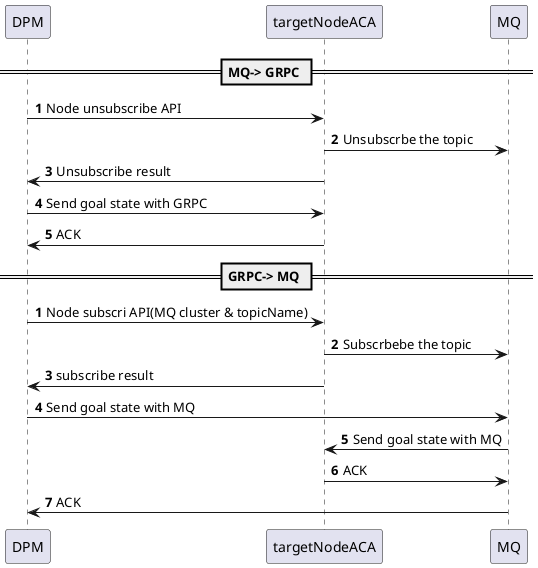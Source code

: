 @startuml
'https://plantuml.com/sequence-diagram

== MQ-> GRPC ==
autonumber

'DPM <-> VPCM: VPC info query
'DPM ->NM: Query whether target node subscript vpc topic or not
'NM ->DPM: Yes
DPM -> targetNodeACA: Node unsubscribe API
targetNodeACA -> MQ: Unsubscrbe the topic
targetNodeACA -> DPM: Unsubscribe result
DPM -> targetNodeACA: Send goal state with GRPC
targetNodeACA -> DPM: ACK

== GRPC-> MQ ==
autonumber

'DPM <-> VPCM: VPC info query
'DPM ->NM: Query whether target node subscript vpc topic or not
'NM ->DPM: NO
DPM -> targetNodeACA: Node subscri API(MQ cluster & topicName)
targetNodeACA -> MQ: Subscrbebe the topic
targetNodeACA -> DPM: subscribe result
DPM -> MQ: Send goal state with MQ
MQ -> targetNodeACA: Send goal state with MQ
targetNodeACA -> MQ: ACK
MQ -> DPM: ACK


'== keep GRPC ==
'autonumber
'
'DPM <-> VPCM: VPC info query
'DPM ->NM: Query whether target node subscript vpc topic or not
'NM ->DPM: NO
'DPM -> targetNode: Send goal state with GRPC
'
'== keep MQ ==
'autonumber
'
'DPM <-> VPCM: VPC info query
'DPM ->NM: Query whether target node subscript vpc topic or not
'NM ->DPM: Yes
'DPM -> targetNode: Send goal state with MQ


@enduml